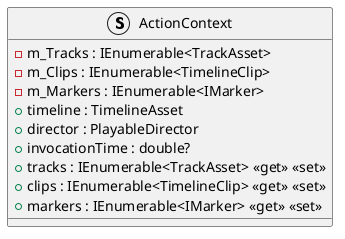 @startuml
struct ActionContext {
    - m_Tracks : IEnumerable<TrackAsset>
    - m_Clips : IEnumerable<TimelineClip>
    - m_Markers : IEnumerable<IMarker>
    + timeline : TimelineAsset
    + director : PlayableDirector
    + invocationTime : double?
    + tracks : IEnumerable<TrackAsset> <<get>> <<set>>
    + clips : IEnumerable<TimelineClip> <<get>> <<set>>
    + markers : IEnumerable<IMarker> <<get>> <<set>>
}
@enduml
